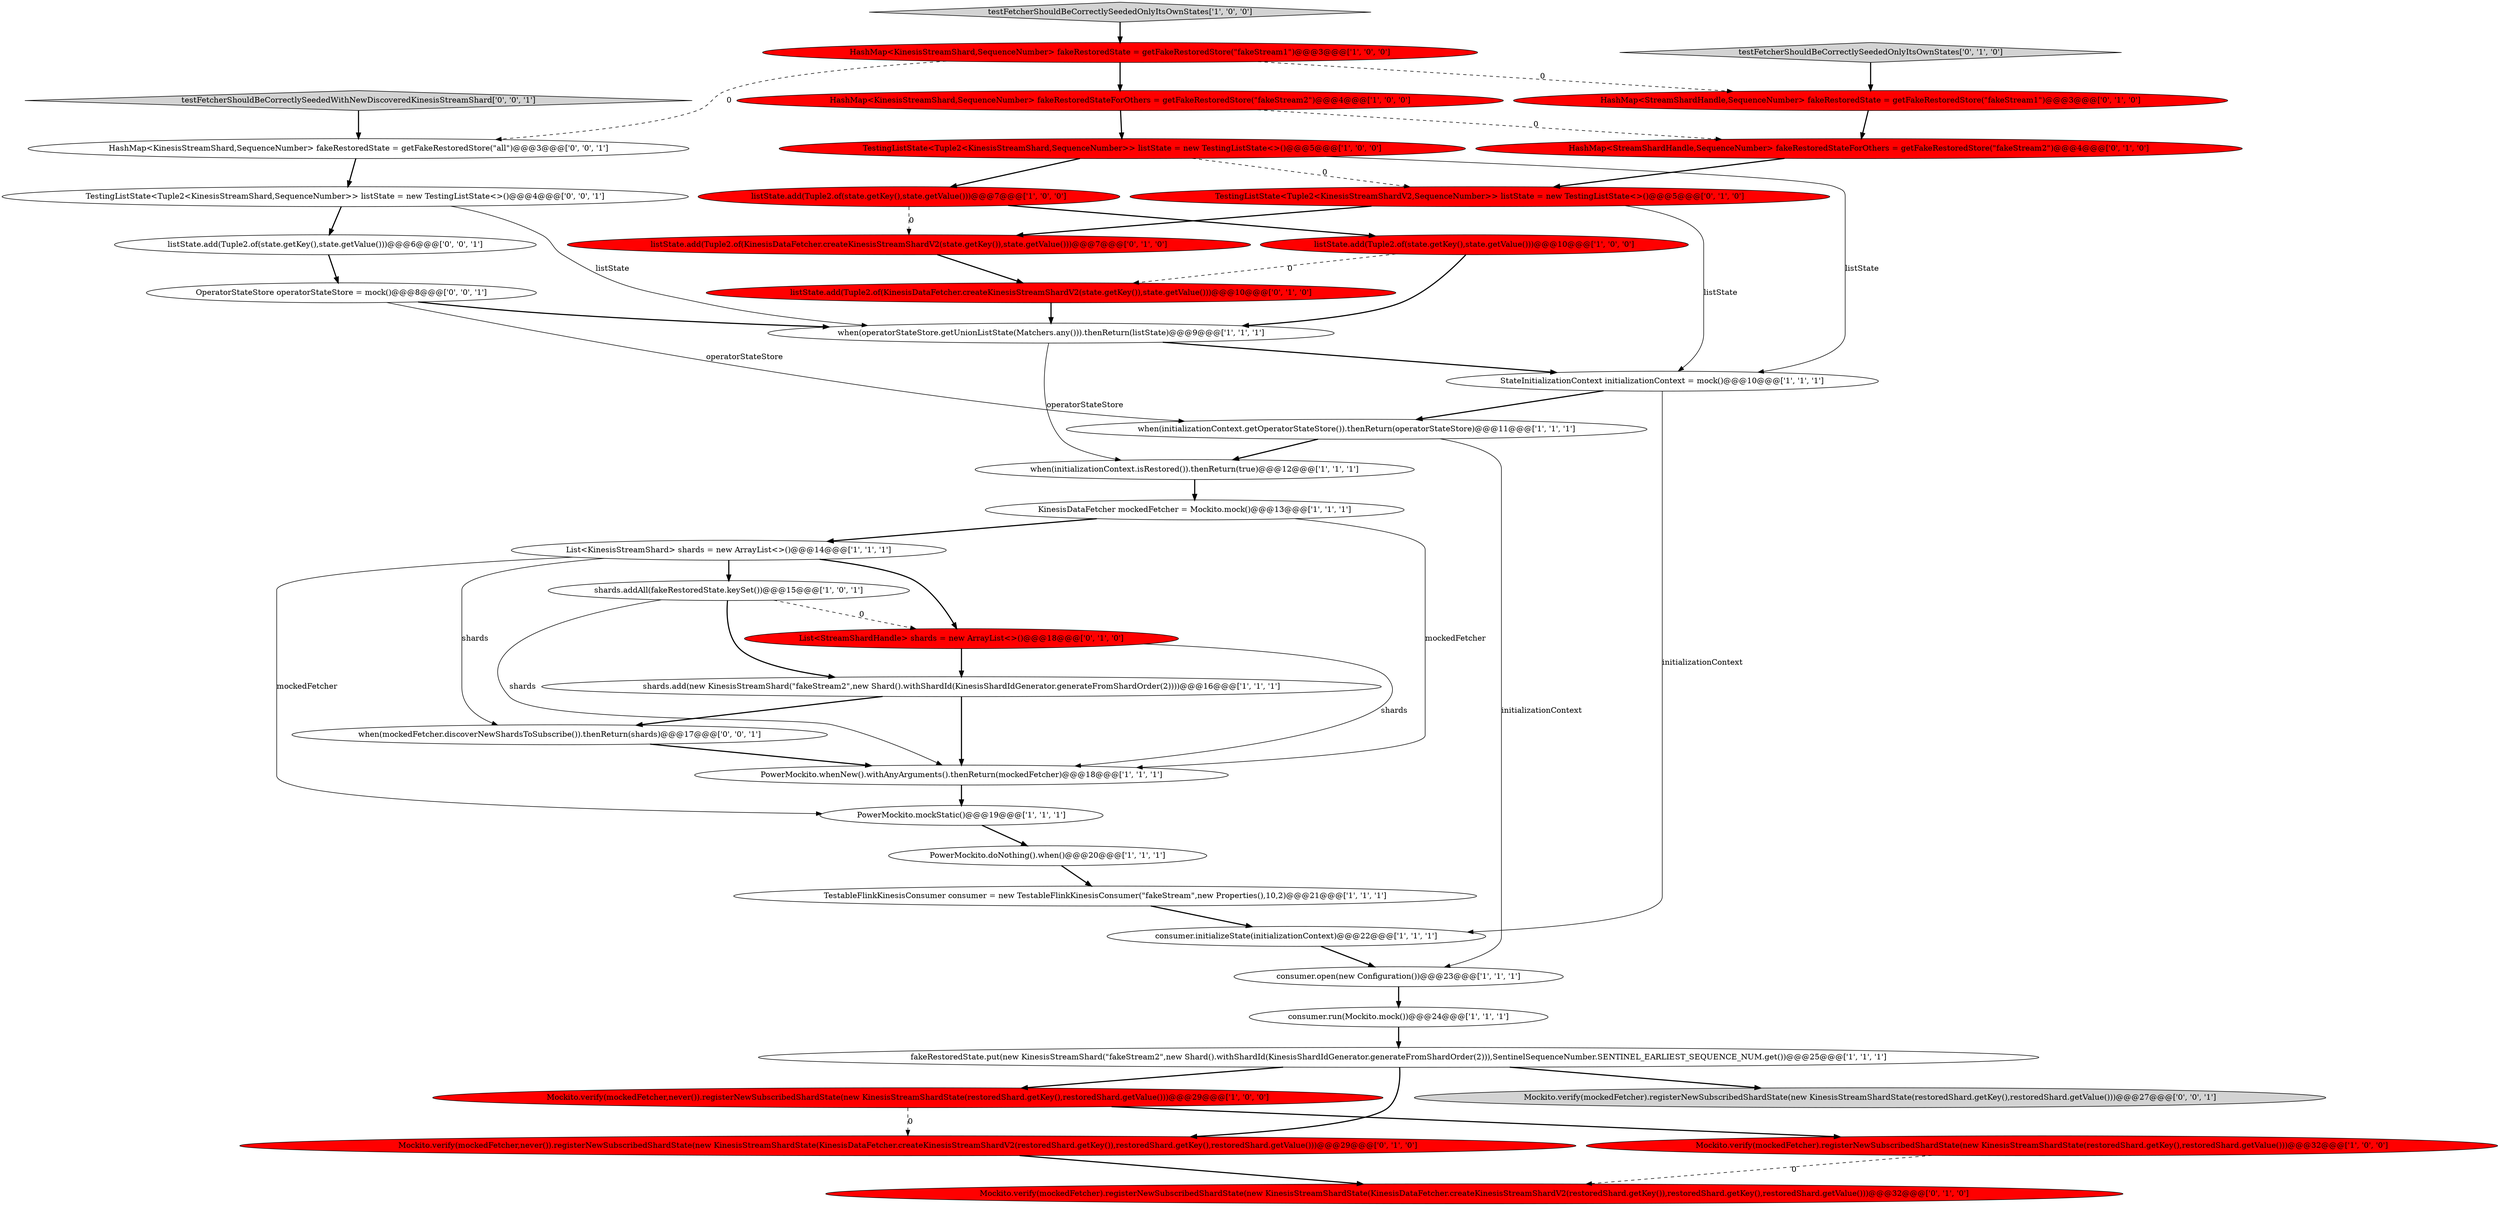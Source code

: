 digraph {
25 [style = filled, label = "Mockito.verify(mockedFetcher).registerNewSubscribedShardState(new KinesisStreamShardState(KinesisDataFetcher.createKinesisStreamShardV2(restoredShard.getKey()),restoredShard.getKey(),restoredShard.getValue()))@@@32@@@['0', '1', '0']", fillcolor = red, shape = ellipse image = "AAA1AAABBB2BBB"];
11 [style = filled, label = "List<KinesisStreamShard> shards = new ArrayList<>()@@@14@@@['1', '1', '1']", fillcolor = white, shape = ellipse image = "AAA0AAABBB1BBB"];
28 [style = filled, label = "listState.add(Tuple2.of(KinesisDataFetcher.createKinesisStreamShardV2(state.getKey()),state.getValue()))@@@10@@@['0', '1', '0']", fillcolor = red, shape = ellipse image = "AAA1AAABBB2BBB"];
24 [style = filled, label = "HashMap<StreamShardHandle,SequenceNumber> fakeRestoredStateForOthers = getFakeRestoredStore(\"fakeStream2\")@@@4@@@['0', '1', '0']", fillcolor = red, shape = ellipse image = "AAA1AAABBB2BBB"];
31 [style = filled, label = "Mockito.verify(mockedFetcher,never()).registerNewSubscribedShardState(new KinesisStreamShardState(KinesisDataFetcher.createKinesisStreamShardV2(restoredShard.getKey()),restoredShard.getKey(),restoredShard.getValue()))@@@29@@@['0', '1', '0']", fillcolor = red, shape = ellipse image = "AAA1AAABBB2BBB"];
8 [style = filled, label = "PowerMockito.mockStatic()@@@19@@@['1', '1', '1']", fillcolor = white, shape = ellipse image = "AAA0AAABBB1BBB"];
12 [style = filled, label = "KinesisDataFetcher mockedFetcher = Mockito.mock()@@@13@@@['1', '1', '1']", fillcolor = white, shape = ellipse image = "AAA0AAABBB1BBB"];
27 [style = filled, label = "List<StreamShardHandle> shards = new ArrayList<>()@@@18@@@['0', '1', '0']", fillcolor = red, shape = ellipse image = "AAA1AAABBB2BBB"];
34 [style = filled, label = "TestingListState<Tuple2<KinesisStreamShard,SequenceNumber>> listState = new TestingListState<>()@@@4@@@['0', '0', '1']", fillcolor = white, shape = ellipse image = "AAA0AAABBB3BBB"];
19 [style = filled, label = "fakeRestoredState.put(new KinesisStreamShard(\"fakeStream2\",new Shard().withShardId(KinesisShardIdGenerator.generateFromShardOrder(2))),SentinelSequenceNumber.SENTINEL_EARLIEST_SEQUENCE_NUM.get())@@@25@@@['1', '1', '1']", fillcolor = white, shape = ellipse image = "AAA0AAABBB1BBB"];
9 [style = filled, label = "PowerMockito.doNothing().when()@@@20@@@['1', '1', '1']", fillcolor = white, shape = ellipse image = "AAA0AAABBB1BBB"];
38 [style = filled, label = "testFetcherShouldBeCorrectlySeededWithNewDiscoveredKinesisStreamShard['0', '0', '1']", fillcolor = lightgray, shape = diamond image = "AAA0AAABBB3BBB"];
22 [style = filled, label = "shards.add(new KinesisStreamShard(\"fakeStream2\",new Shard().withShardId(KinesisShardIdGenerator.generateFromShardOrder(2))))@@@16@@@['1', '1', '1']", fillcolor = white, shape = ellipse image = "AAA0AAABBB1BBB"];
35 [style = filled, label = "listState.add(Tuple2.of(state.getKey(),state.getValue()))@@@6@@@['0', '0', '1']", fillcolor = white, shape = ellipse image = "AAA0AAABBB3BBB"];
6 [style = filled, label = "shards.addAll(fakeRestoredState.keySet())@@@15@@@['1', '0', '1']", fillcolor = white, shape = ellipse image = "AAA0AAABBB1BBB"];
20 [style = filled, label = "PowerMockito.whenNew().withAnyArguments().thenReturn(mockedFetcher)@@@18@@@['1', '1', '1']", fillcolor = white, shape = ellipse image = "AAA0AAABBB1BBB"];
23 [style = filled, label = "consumer.open(new Configuration())@@@23@@@['1', '1', '1']", fillcolor = white, shape = ellipse image = "AAA0AAABBB1BBB"];
26 [style = filled, label = "listState.add(Tuple2.of(KinesisDataFetcher.createKinesisStreamShardV2(state.getKey()),state.getValue()))@@@7@@@['0', '1', '0']", fillcolor = red, shape = ellipse image = "AAA1AAABBB2BBB"];
3 [style = filled, label = "TestingListState<Tuple2<KinesisStreamShard,SequenceNumber>> listState = new TestingListState<>()@@@5@@@['1', '0', '0']", fillcolor = red, shape = ellipse image = "AAA1AAABBB1BBB"];
4 [style = filled, label = "listState.add(Tuple2.of(state.getKey(),state.getValue()))@@@7@@@['1', '0', '0']", fillcolor = red, shape = ellipse image = "AAA1AAABBB1BBB"];
13 [style = filled, label = "HashMap<KinesisStreamShard,SequenceNumber> fakeRestoredState = getFakeRestoredStore(\"fakeStream1\")@@@3@@@['1', '0', '0']", fillcolor = red, shape = ellipse image = "AAA1AAABBB1BBB"];
29 [style = filled, label = "TestingListState<Tuple2<KinesisStreamShardV2,SequenceNumber>> listState = new TestingListState<>()@@@5@@@['0', '1', '0']", fillcolor = red, shape = ellipse image = "AAA1AAABBB2BBB"];
5 [style = filled, label = "when(initializationContext.getOperatorStateStore()).thenReturn(operatorStateStore)@@@11@@@['1', '1', '1']", fillcolor = white, shape = ellipse image = "AAA0AAABBB1BBB"];
21 [style = filled, label = "StateInitializationContext initializationContext = mock()@@@10@@@['1', '1', '1']", fillcolor = white, shape = ellipse image = "AAA0AAABBB1BBB"];
15 [style = filled, label = "Mockito.verify(mockedFetcher).registerNewSubscribedShardState(new KinesisStreamShardState(restoredShard.getKey(),restoredShard.getValue()))@@@32@@@['1', '0', '0']", fillcolor = red, shape = ellipse image = "AAA1AAABBB1BBB"];
1 [style = filled, label = "listState.add(Tuple2.of(state.getKey(),state.getValue()))@@@10@@@['1', '0', '0']", fillcolor = red, shape = ellipse image = "AAA1AAABBB1BBB"];
0 [style = filled, label = "consumer.run(Mockito.mock())@@@24@@@['1', '1', '1']", fillcolor = white, shape = ellipse image = "AAA0AAABBB1BBB"];
14 [style = filled, label = "consumer.initializeState(initializationContext)@@@22@@@['1', '1', '1']", fillcolor = white, shape = ellipse image = "AAA0AAABBB1BBB"];
37 [style = filled, label = "HashMap<KinesisStreamShard,SequenceNumber> fakeRestoredState = getFakeRestoredStore(\"all\")@@@3@@@['0', '0', '1']", fillcolor = white, shape = ellipse image = "AAA0AAABBB3BBB"];
33 [style = filled, label = "Mockito.verify(mockedFetcher).registerNewSubscribedShardState(new KinesisStreamShardState(restoredShard.getKey(),restoredShard.getValue()))@@@27@@@['0', '0', '1']", fillcolor = lightgray, shape = ellipse image = "AAA0AAABBB3BBB"];
10 [style = filled, label = "when(initializationContext.isRestored()).thenReturn(true)@@@12@@@['1', '1', '1']", fillcolor = white, shape = ellipse image = "AAA0AAABBB1BBB"];
32 [style = filled, label = "testFetcherShouldBeCorrectlySeededOnlyItsOwnStates['0', '1', '0']", fillcolor = lightgray, shape = diamond image = "AAA0AAABBB2BBB"];
18 [style = filled, label = "when(operatorStateStore.getUnionListState(Matchers.any())).thenReturn(listState)@@@9@@@['1', '1', '1']", fillcolor = white, shape = ellipse image = "AAA0AAABBB1BBB"];
17 [style = filled, label = "HashMap<KinesisStreamShard,SequenceNumber> fakeRestoredStateForOthers = getFakeRestoredStore(\"fakeStream2\")@@@4@@@['1', '0', '0']", fillcolor = red, shape = ellipse image = "AAA1AAABBB1BBB"];
36 [style = filled, label = "OperatorStateStore operatorStateStore = mock()@@@8@@@['0', '0', '1']", fillcolor = white, shape = ellipse image = "AAA0AAABBB3BBB"];
16 [style = filled, label = "testFetcherShouldBeCorrectlySeededOnlyItsOwnStates['1', '0', '0']", fillcolor = lightgray, shape = diamond image = "AAA0AAABBB1BBB"];
2 [style = filled, label = "TestableFlinkKinesisConsumer consumer = new TestableFlinkKinesisConsumer(\"fakeStream\",new Properties(),10,2)@@@21@@@['1', '1', '1']", fillcolor = white, shape = ellipse image = "AAA0AAABBB1BBB"];
30 [style = filled, label = "HashMap<StreamShardHandle,SequenceNumber> fakeRestoredState = getFakeRestoredStore(\"fakeStream1\")@@@3@@@['0', '1', '0']", fillcolor = red, shape = ellipse image = "AAA1AAABBB2BBB"];
39 [style = filled, label = "when(mockedFetcher.discoverNewShardsToSubscribe()).thenReturn(shards)@@@17@@@['0', '0', '1']", fillcolor = white, shape = ellipse image = "AAA0AAABBB3BBB"];
7 [style = filled, label = "Mockito.verify(mockedFetcher,never()).registerNewSubscribedShardState(new KinesisStreamShardState(restoredShard.getKey(),restoredShard.getValue()))@@@29@@@['1', '0', '0']", fillcolor = red, shape = ellipse image = "AAA1AAABBB1BBB"];
19->33 [style = bold, label=""];
3->29 [style = dashed, label="0"];
5->10 [style = bold, label=""];
3->21 [style = solid, label="listState"];
30->24 [style = bold, label=""];
18->10 [style = solid, label="operatorStateStore"];
16->13 [style = bold, label=""];
13->37 [style = dashed, label="0"];
31->25 [style = bold, label=""];
28->18 [style = bold, label=""];
29->21 [style = solid, label="listState"];
7->31 [style = dashed, label="0"];
17->24 [style = dashed, label="0"];
6->22 [style = bold, label=""];
9->2 [style = bold, label=""];
0->19 [style = bold, label=""];
19->31 [style = bold, label=""];
11->6 [style = bold, label=""];
12->11 [style = bold, label=""];
1->18 [style = bold, label=""];
24->29 [style = bold, label=""];
4->26 [style = dashed, label="0"];
5->23 [style = solid, label="initializationContext"];
21->14 [style = solid, label="initializationContext"];
1->28 [style = dashed, label="0"];
32->30 [style = bold, label=""];
23->0 [style = bold, label=""];
3->4 [style = bold, label=""];
27->22 [style = bold, label=""];
11->39 [style = solid, label="shards"];
12->20 [style = solid, label="mockedFetcher"];
29->26 [style = bold, label=""];
21->5 [style = bold, label=""];
13->17 [style = bold, label=""];
34->18 [style = solid, label="listState"];
20->8 [style = bold, label=""];
36->5 [style = solid, label="operatorStateStore"];
15->25 [style = dashed, label="0"];
14->23 [style = bold, label=""];
22->20 [style = bold, label=""];
38->37 [style = bold, label=""];
6->27 [style = dashed, label="0"];
10->12 [style = bold, label=""];
37->34 [style = bold, label=""];
6->20 [style = solid, label="shards"];
2->14 [style = bold, label=""];
36->18 [style = bold, label=""];
8->9 [style = bold, label=""];
17->3 [style = bold, label=""];
22->39 [style = bold, label=""];
7->15 [style = bold, label=""];
4->1 [style = bold, label=""];
26->28 [style = bold, label=""];
18->21 [style = bold, label=""];
34->35 [style = bold, label=""];
35->36 [style = bold, label=""];
11->8 [style = solid, label="mockedFetcher"];
39->20 [style = bold, label=""];
19->7 [style = bold, label=""];
13->30 [style = dashed, label="0"];
27->20 [style = solid, label="shards"];
11->27 [style = bold, label=""];
}
